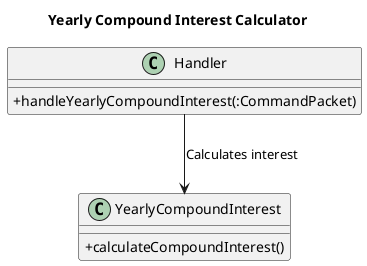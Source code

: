 @startuml
title Yearly Compound Interest Calculator
skinparam classAttributeIconSize 0
class Handler {
 +handleYearlyCompoundInterest(:CommandPacket)
}

class YearlyCompoundInterest {
 +calculateCompoundInterest()
}

Handler --> YearlyCompoundInterest : Calculates interest
@enduml